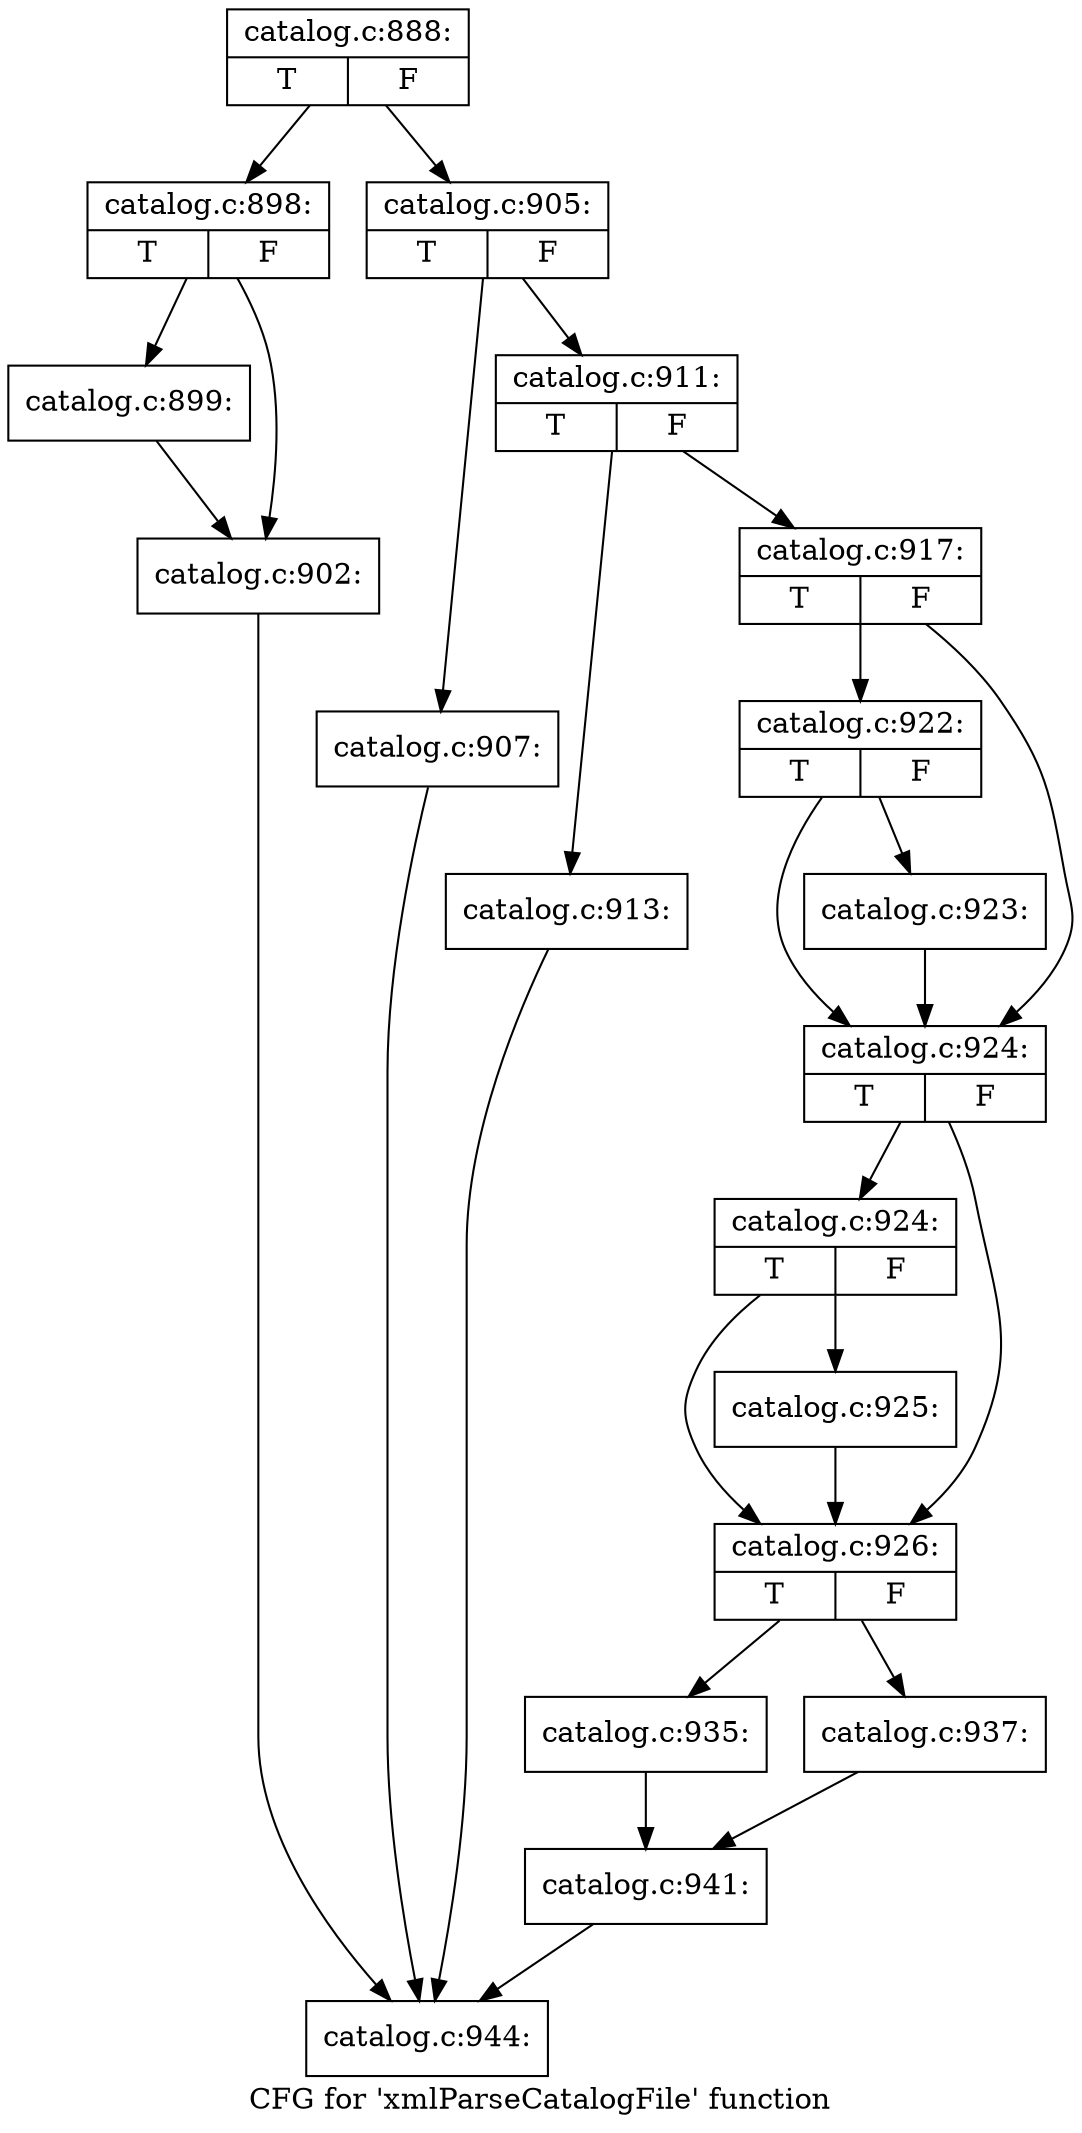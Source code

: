 digraph "CFG for 'xmlParseCatalogFile' function" {
	label="CFG for 'xmlParseCatalogFile' function";

	Node0x371b400 [shape=record,label="{catalog.c:888:|{<s0>T|<s1>F}}"];
	Node0x371b400 -> Node0x3854bf0;
	Node0x371b400 -> Node0x3854f00;
	Node0x3854bf0 [shape=record,label="{catalog.c:898:|{<s0>T|<s1>F}}"];
	Node0x3854bf0 -> Node0x3855030;
	Node0x3854bf0 -> Node0x38544d0;
	Node0x3855030 [shape=record,label="{catalog.c:899:}"];
	Node0x3855030 -> Node0x38544d0;
	Node0x38544d0 [shape=record,label="{catalog.c:902:}"];
	Node0x38544d0 -> Node0x3819bb0;
	Node0x3854f00 [shape=record,label="{catalog.c:905:|{<s0>T|<s1>F}}"];
	Node0x3854f00 -> Node0x382ad10;
	Node0x3854f00 -> Node0x3818140;
	Node0x382ad10 [shape=record,label="{catalog.c:907:}"];
	Node0x382ad10 -> Node0x3819bb0;
	Node0x3818140 [shape=record,label="{catalog.c:911:|{<s0>T|<s1>F}}"];
	Node0x3818140 -> Node0x3859e00;
	Node0x3818140 -> Node0x385a190;
	Node0x3859e00 [shape=record,label="{catalog.c:913:}"];
	Node0x3859e00 -> Node0x3819bb0;
	Node0x385a190 [shape=record,label="{catalog.c:917:|{<s0>T|<s1>F}}"];
	Node0x385a190 -> Node0x385bb50;
	Node0x385a190 -> Node0x385bb00;
	Node0x385bb50 [shape=record,label="{catalog.c:922:|{<s0>T|<s1>F}}"];
	Node0x385bb50 -> Node0x3858760;
	Node0x385bb50 -> Node0x385bb00;
	Node0x3858760 [shape=record,label="{catalog.c:923:}"];
	Node0x3858760 -> Node0x385bb00;
	Node0x385bb00 [shape=record,label="{catalog.c:924:|{<s0>T|<s1>F}}"];
	Node0x385bb00 -> Node0x385c630;
	Node0x385bb00 -> Node0x385c5e0;
	Node0x385c630 [shape=record,label="{catalog.c:924:|{<s0>T|<s1>F}}"];
	Node0x385c630 -> Node0x385c350;
	Node0x385c630 -> Node0x385c5e0;
	Node0x385c350 [shape=record,label="{catalog.c:925:}"];
	Node0x385c350 -> Node0x385c5e0;
	Node0x385c5e0 [shape=record,label="{catalog.c:926:|{<s0>T|<s1>F}}"];
	Node0x385c5e0 -> Node0x385e750;
	Node0x385c5e0 -> Node0x385eab0;
	Node0x385e750 [shape=record,label="{catalog.c:935:}"];
	Node0x385e750 -> Node0x385ea60;
	Node0x385eab0 [shape=record,label="{catalog.c:937:}"];
	Node0x385eab0 -> Node0x385ea60;
	Node0x385ea60 [shape=record,label="{catalog.c:941:}"];
	Node0x385ea60 -> Node0x3819bb0;
	Node0x3819bb0 [shape=record,label="{catalog.c:944:}"];
}
